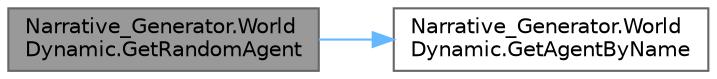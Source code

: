 digraph "Narrative_Generator.WorldDynamic.GetRandomAgent"
{
 // LATEX_PDF_SIZE
  bgcolor="transparent";
  edge [fontname=Helvetica,fontsize=10,labelfontname=Helvetica,labelfontsize=10];
  node [fontname=Helvetica,fontsize=10,shape=box,height=0.2,width=0.4];
  rankdir="LR";
  Node1 [label="Narrative_Generator.World\lDynamic.GetRandomAgent",height=0.2,width=0.4,color="gray40", fillcolor="grey60", style="filled", fontcolor="black",tooltip="A method that returns a random agent from the list of agents, except for the agents that initiates th..."];
  Node1 -> Node2 [color="steelblue1",style="solid"];
  Node2 [label="Narrative_Generator.World\lDynamic.GetAgentByName",height=0.2,width=0.4,color="grey40", fillcolor="white", style="filled",URL="$class_narrative___generator_1_1_world_dynamic.html#a9f88b0e9a4ab518930e6041610402747",tooltip="Returns the first founded agent with the specified name."];
}
